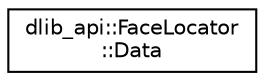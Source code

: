 digraph "Graphical Class Hierarchy"
{
 // LATEX_PDF_SIZE
  edge [fontname="Helvetica",fontsize="10",labelfontname="Helvetica",labelfontsize="10"];
  node [fontname="Helvetica",fontsize="10",shape=record];
  rankdir="LR";
  Node0 [label="dlib_api::FaceLocator\l::Data",height=0.2,width=0.4,color="black", fillcolor="white", style="filled",URL="$structdlib__api_1_1_face_locator_1_1_data.html",tooltip=" "];
}
